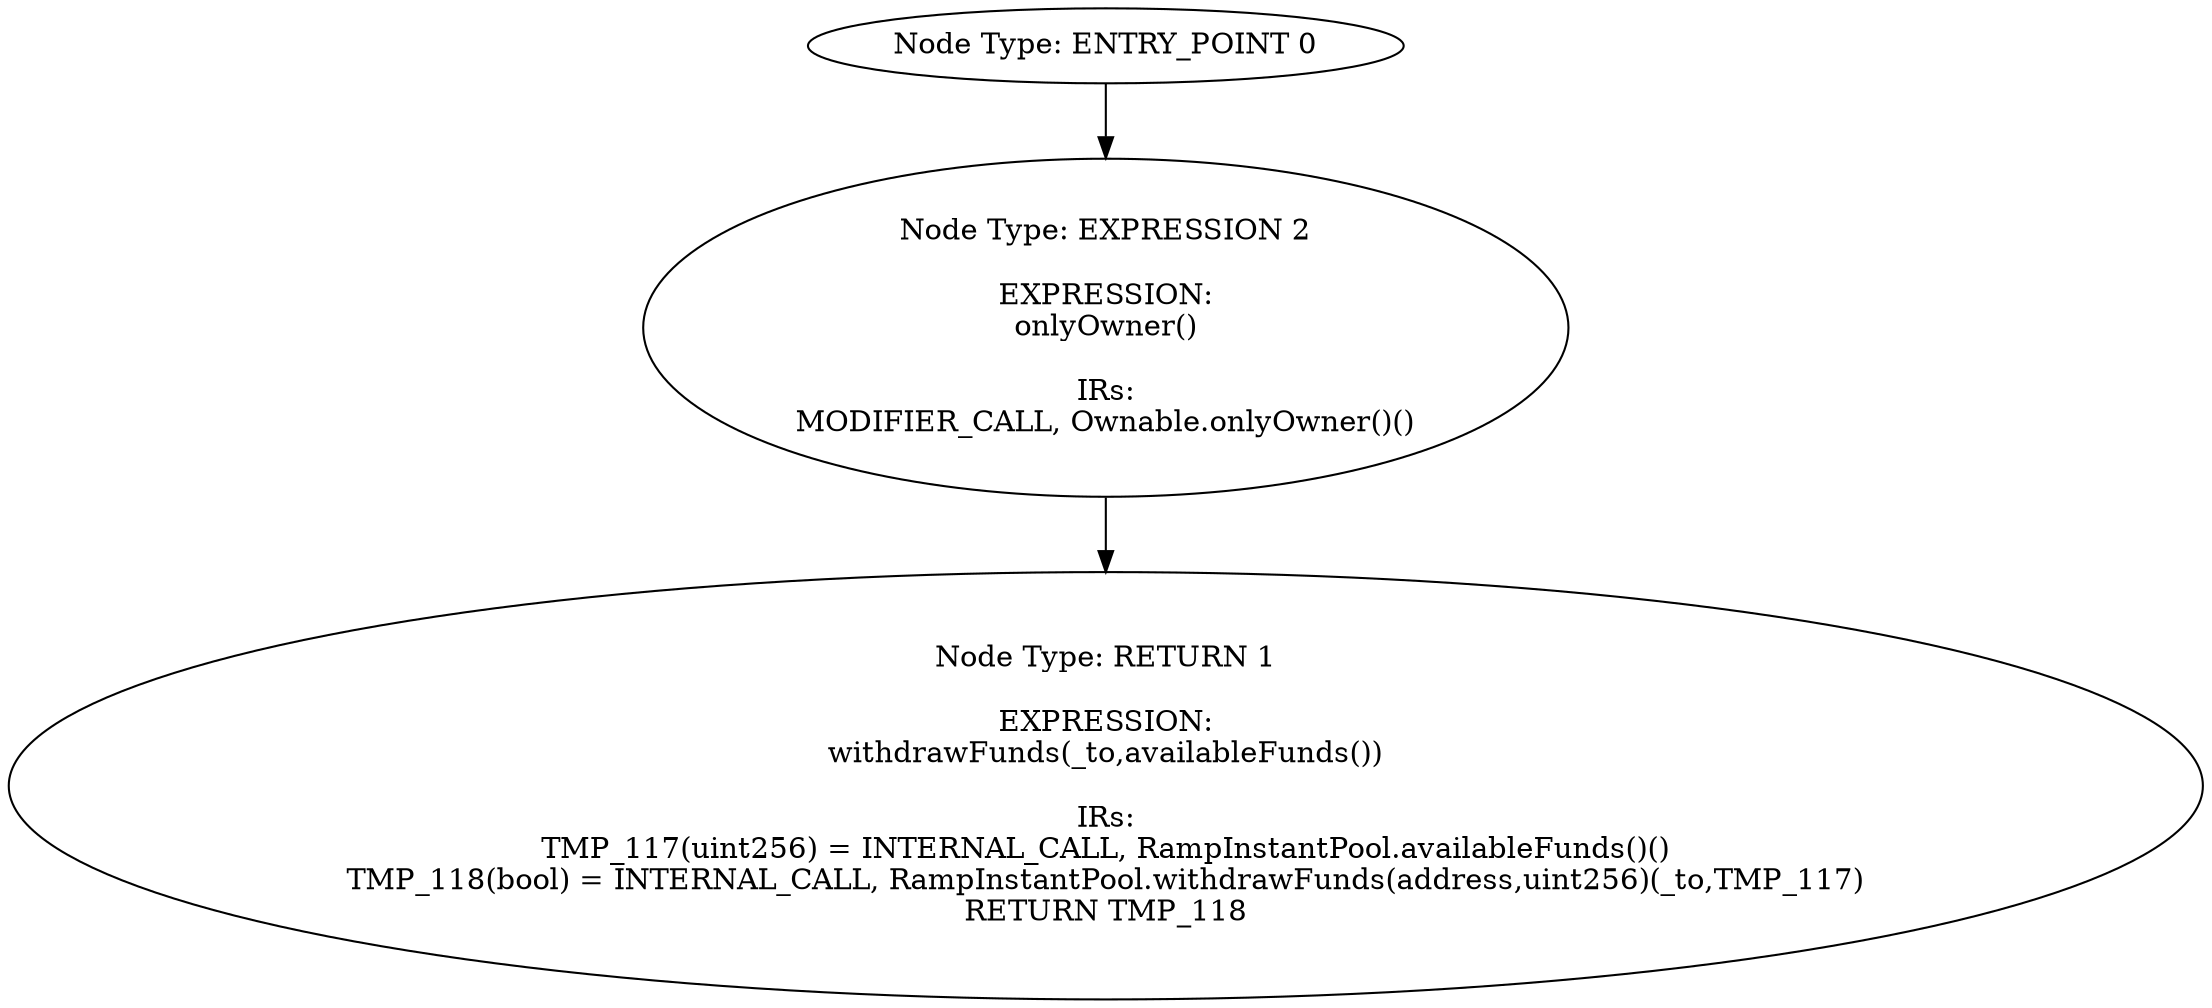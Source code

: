 digraph{
0[label="Node Type: ENTRY_POINT 0
"];
0->2;
1[label="Node Type: RETURN 1

EXPRESSION:
withdrawFunds(_to,availableFunds())

IRs:
TMP_117(uint256) = INTERNAL_CALL, RampInstantPool.availableFunds()()
TMP_118(bool) = INTERNAL_CALL, RampInstantPool.withdrawFunds(address,uint256)(_to,TMP_117)
RETURN TMP_118"];
2[label="Node Type: EXPRESSION 2

EXPRESSION:
onlyOwner()

IRs:
MODIFIER_CALL, Ownable.onlyOwner()()"];
2->1;
}
